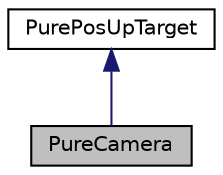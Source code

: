 digraph "PureCamera"
{
 // LATEX_PDF_SIZE
  edge [fontname="Helvetica",fontsize="10",labelfontname="Helvetica",labelfontsize="10"];
  node [fontname="Helvetica",fontsize="10",shape=record];
  Node1 [label="PureCamera",height=0.2,width=0.4,color="black", fillcolor="grey75", style="filled", fontcolor="black",tooltip="Camera class."];
  Node2 -> Node1 [dir="back",color="midnightblue",fontsize="10",style="solid",fontname="Helvetica"];
  Node2 [label="PurePosUpTarget",height=0.2,width=0.4,color="black", fillcolor="white", style="filled",URL="$class_pure_pos_up_target.html",tooltip="PURE class for PUT (position, up and target) vectors."];
}
